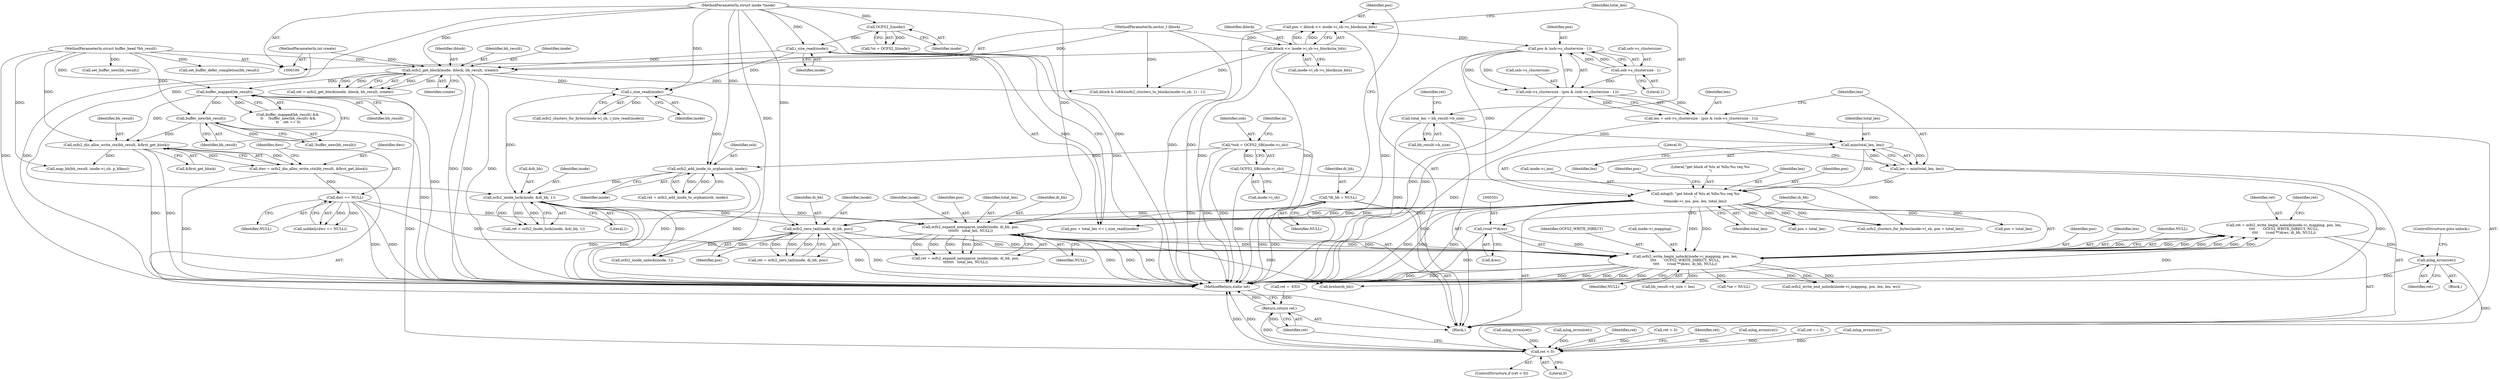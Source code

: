 digraph "1_linux_3e4c56d41eef5595035872a2ec5a483f42e8917f@API" {
"1000340" [label="(Call,ret = ocfs2_write_begin_nolock(inode->i_mapping, pos, len,\n\t\t\t\t       OCFS2_WRITE_DIRECT, NULL,\n\t\t\t\t       (void **)&wc, di_bh, NULL))"];
"1000342" [label="(Call,ocfs2_write_begin_nolock(inode->i_mapping, pos, len,\n\t\t\t\t       OCFS2_WRITE_DIRECT, NULL,\n\t\t\t\t       (void **)&wc, di_bh, NULL))"];
"1000326" [label="(Call,ocfs2_expand_nonsparse_inode(inode, di_bh, pos,\n\t\t\t\t\t\t\t   total_len, NULL))"];
"1000292" [label="(Call,ocfs2_inode_lock(inode, &di_bh, 1))"];
"1000265" [label="(Call,i_size_read(inode))"];
"1000205" [label="(Call,ocfs2_get_block(inode, iblock, bh_result, create))"];
"1000195" [label="(Call,i_size_read(inode))"];
"1000122" [label="(Call,OCFS2_I(inode))"];
"1000107" [label="(MethodParameterIn,struct inode *inode)"];
"1000141" [label="(Call,iblock << inode->i_sb->s_blocksize_bits)"];
"1000108" [label="(MethodParameterIn,sector_t iblock)"];
"1000109" [label="(MethodParameterIn,struct buffer_head *bh_result)"];
"1000110" [label="(MethodParameterIn,int create)"];
"1000274" [label="(Call,ocfs2_add_inode_to_orphan(osb, inode))"];
"1000113" [label="(Call,*osb = OCFS2_SB(inode->i_sb))"];
"1000115" [label="(Call,OCFS2_SB(inode->i_sb))"];
"1000134" [label="(Call,*di_bh = NULL)"];
"1000181" [label="(Call,mlog(0, \"get block of %lu at %llu:%u req %u\n\",\n\t\t\tinode->i_ino, pos, len, total_len))"];
"1000169" [label="(Call,pos & (osb->s_clustersize - 1))"];
"1000139" [label="(Call,pos = iblock << inode->i_sb->s_blocksize_bits)"];
"1000171" [label="(Call,osb->s_clustersize - 1)"];
"1000176" [label="(Call,len = min(total_len, len))"];
"1000178" [label="(Call,min(total_len, len))"];
"1000150" [label="(Call,total_len = bh_result->b_size)"];
"1000163" [label="(Call,len = osb->s_clustersize - (pos & (osb->s_clustersize - 1)))"];
"1000165" [label="(Call,osb->s_clustersize - (pos & (osb->s_clustersize - 1)))"];
"1000240" [label="(Call,dwc == NULL)"];
"1000232" [label="(Call,dwc = ocfs2_dio_alloc_write_ctx(bh_result, &first_get_block))"];
"1000234" [label="(Call,ocfs2_dio_alloc_write_ctx(bh_result, &first_get_block))"];
"1000217" [label="(Call,buffer_mapped(bh_result))"];
"1000221" [label="(Call,buffer_new(bh_result))"];
"1000319" [label="(Call,ocfs2_zero_tail(inode, di_bh, pos))"];
"1000350" [label="(Call,(void **)&wc)"];
"1000359" [label="(Call,mlog_errno(ret))"];
"1000485" [label="(Call,ret < 0)"];
"1000492" [label="(Return,return ret;)"];
"1000396" [label="(Call,map_bh(bh_result, inode->i_sb, p_blkno))"];
"1000484" [label="(ControlStructure,if (ret < 0))"];
"1000175" [label="(Literal,1)"];
"1000354" [label="(Identifier,di_bh)"];
"1000296" [label="(Literal,1)"];
"1000195" [label="(Call,i_size_read(inode))"];
"1000180" [label="(Identifier,len)"];
"1000272" [label="(Call,ret = ocfs2_add_inode_to_orphan(osb, inode))"];
"1000142" [label="(Identifier,iblock)"];
"1000481" [label="(Call,brelse(di_bh))"];
"1000282" [label="(Call,mlog_errno(ret))"];
"1000140" [label="(Identifier,pos)"];
"1000330" [label="(Identifier,total_len)"];
"1000235" [label="(Identifier,bh_result)"];
"1000123" [label="(Identifier,inode)"];
"1000300" [label="(Call,mlog_errno(ret))"];
"1000266" [label="(Identifier,inode)"];
"1000177" [label="(Identifier,len)"];
"1000258" [label="(Call,pos + total_len)"];
"1000150" [label="(Call,total_len = bh_result->b_size)"];
"1000478" [label="(Call,ocfs2_inode_unlock(inode, 1))"];
"1000411" [label="(Call,set_buffer_new(bh_result))"];
"1000317" [label="(Call,ret = ocfs2_zero_tail(inode, di_bh, pos))"];
"1000192" [label="(Call,pos + total_len)"];
"1000216" [label="(Call,buffer_mapped(bh_result) &&\n \t\t    !buffer_new(bh_result) &&\n \t\t    ret == 0)"];
"1000239" [label="(Call,unlikely(dwc == NULL))"];
"1000111" [label="(Block,)"];
"1000169" [label="(Call,pos & (osb->s_clustersize - 1))"];
"1000331" [label="(Identifier,NULL)"];
"1000413" [label="(Call,set_buffer_defer_completion(bh_result))"];
"1000340" [label="(Call,ret = ocfs2_write_begin_nolock(inode->i_mapping, pos, len,\n\t\t\t\t       OCFS2_WRITE_DIRECT, NULL,\n\t\t\t\t       (void **)&wc, di_bh, NULL))"];
"1000342" [label="(Call,ocfs2_write_begin_nolock(inode->i_mapping, pos, len,\n\t\t\t\t       OCFS2_WRITE_DIRECT, NULL,\n\t\t\t\t       (void **)&wc, di_bh, NULL))"];
"1000276" [label="(Identifier,inode)"];
"1000486" [label="(Identifier,ret)"];
"1000193" [label="(Identifier,pos)"];
"1000189" [label="(Identifier,total_len)"];
"1000241" [label="(Identifier,dwc)"];
"1000328" [label="(Identifier,di_bh)"];
"1000236" [label="(Call,&first_get_block)"];
"1000217" [label="(Call,buffer_mapped(bh_result))"];
"1000114" [label="(Identifier,osb)"];
"1000488" [label="(Call,ret = -EIO)"];
"1000166" [label="(Call,osb->s_clustersize)"];
"1000181" [label="(Call,mlog(0, \"get block of %lu at %llu:%u req %u\n\",\n\t\t\tinode->i_ino, pos, len, total_len))"];
"1000121" [label="(Identifier,oi)"];
"1000182" [label="(Literal,0)"];
"1000385" [label="(Call,iblock & (u64)(ocfs2_clusters_to_blocks(inode->i_sb, 1) - 1))"];
"1000350" [label="(Call,(void **)&wc)"];
"1000424" [label="(Call,*ue = NULL)"];
"1000320" [label="(Identifier,inode)"];
"1000141" [label="(Call,iblock << inode->i_sb->s_blocksize_bits)"];
"1000183" [label="(Literal,\"get block of %lu at %llu:%u req %u\n\")"];
"1000108" [label="(MethodParameterIn,sector_t iblock)"];
"1000242" [label="(Identifier,NULL)"];
"1000163" [label="(Call,len = osb->s_clustersize - (pos & (osb->s_clustersize - 1)))"];
"1000265" [label="(Call,i_size_read(inode))"];
"1000261" [label="(Call,ocfs2_clusters_for_bytes(inode->i_sb, i_size_read(inode)))"];
"1000203" [label="(Call,ret = ocfs2_get_block(inode, iblock, bh_result, create))"];
"1000346" [label="(Identifier,pos)"];
"1000135" [label="(Identifier,di_bh)"];
"1000176" [label="(Call,len = min(total_len, len))"];
"1000233" [label="(Identifier,dwc)"];
"1000232" [label="(Call,dwc = ocfs2_dio_alloc_write_ctx(bh_result, &first_get_block))"];
"1000469" [label="(Call,ret = 0)"];
"1000209" [label="(Identifier,create)"];
"1000275" [label="(Identifier,osb)"];
"1000240" [label="(Call,dwc == NULL)"];
"1000222" [label="(Identifier,bh_result)"];
"1000274" [label="(Call,ocfs2_add_inode_to_orphan(osb, inode))"];
"1000134" [label="(Call,*di_bh = NULL)"];
"1000220" [label="(Call,!buffer_new(bh_result))"];
"1000152" [label="(Call,bh_result->b_size)"];
"1000324" [label="(Call,ret = ocfs2_expand_nonsparse_inode(inode, di_bh, pos,\n\t\t\t\t\t\t\t   total_len, NULL))"];
"1000207" [label="(Identifier,iblock)"];
"1000489" [label="(Identifier,ret)"];
"1000341" [label="(Identifier,ret)"];
"1000116" [label="(Call,inode->i_sb)"];
"1000234" [label="(Call,ocfs2_dio_alloc_write_ctx(bh_result, &first_get_block))"];
"1000191" [label="(Call,pos + total_len <= i_size_read(inode))"];
"1000171" [label="(Call,osb->s_clustersize - 1)"];
"1000188" [label="(Identifier,len)"];
"1000352" [label="(Call,&wc)"];
"1000143" [label="(Call,inode->i_sb->s_blocksize_bits)"];
"1000327" [label="(Identifier,inode)"];
"1000337" [label="(Call,mlog_errno(ret))"];
"1000457" [label="(Call,ocfs2_write_end_nolock(inode->i_mapping, pos, len, len, wc))"];
"1000110" [label="(MethodParameterIn,int create)"];
"1000170" [label="(Identifier,pos)"];
"1000223" [label="(Call,ret == 0)"];
"1000113" [label="(Call,*osb = OCFS2_SB(inode->i_sb))"];
"1000151" [label="(Identifier,total_len)"];
"1000206" [label="(Identifier,inode)"];
"1000254" [label="(Call,ocfs2_clusters_for_bytes(inode->i_sb, pos + total_len))"];
"1000164" [label="(Identifier,len)"];
"1000347" [label="(Identifier,len)"];
"1000349" [label="(Identifier,NULL)"];
"1000493" [label="(Identifier,ret)"];
"1000357" [label="(Identifier,ret)"];
"1000165" [label="(Call,osb->s_clustersize - (pos & (osb->s_clustersize - 1)))"];
"1000107" [label="(MethodParameterIn,struct inode *inode)"];
"1000494" [label="(MethodReturn,static int)"];
"1000492" [label="(Return,return ret;)"];
"1000122" [label="(Call,OCFS2_I(inode))"];
"1000187" [label="(Identifier,pos)"];
"1000326" [label="(Call,ocfs2_expand_nonsparse_inode(inode, di_bh, pos,\n\t\t\t\t\t\t\t   total_len, NULL))"];
"1000196" [label="(Identifier,inode)"];
"1000329" [label="(Identifier,pos)"];
"1000248" [label="(Call,mlog_errno(ret))"];
"1000360" [label="(Identifier,ret)"];
"1000487" [label="(Literal,0)"];
"1000361" [label="(ControlStructure,goto unlock;)"];
"1000109" [label="(MethodParameterIn,struct buffer_head *bh_result)"];
"1000157" [label="(Identifier,ret)"];
"1000321" [label="(Identifier,di_bh)"];
"1000294" [label="(Call,&di_bh)"];
"1000348" [label="(Identifier,OCFS2_WRITE_DIRECT)"];
"1000115" [label="(Call,OCFS2_SB(inode->i_sb))"];
"1000136" [label="(Identifier,NULL)"];
"1000319" [label="(Call,ocfs2_zero_tail(inode, di_bh, pos))"];
"1000359" [label="(Call,mlog_errno(ret))"];
"1000358" [label="(Block,)"];
"1000355" [label="(Identifier,NULL)"];
"1000290" [label="(Call,ret = ocfs2_inode_lock(inode, &di_bh, 1))"];
"1000221" [label="(Call,buffer_new(bh_result))"];
"1000485" [label="(Call,ret < 0)"];
"1000184" [label="(Call,inode->i_ino)"];
"1000292" [label="(Call,ocfs2_inode_lock(inode, &di_bh, 1))"];
"1000178" [label="(Call,min(total_len, len))"];
"1000139" [label="(Call,pos = iblock << inode->i_sb->s_blocksize_bits)"];
"1000120" [label="(Call,*oi = OCFS2_I(inode))"];
"1000322" [label="(Identifier,pos)"];
"1000343" [label="(Call,inode->i_mapping)"];
"1000402" [label="(Call,bh_result->b_size = len)"];
"1000208" [label="(Identifier,bh_result)"];
"1000218" [label="(Identifier,bh_result)"];
"1000179" [label="(Identifier,total_len)"];
"1000205" [label="(Call,ocfs2_get_block(inode, iblock, bh_result, create))"];
"1000172" [label="(Call,osb->s_clustersize)"];
"1000293" [label="(Identifier,inode)"];
"1000340" -> "1000111"  [label="AST: "];
"1000340" -> "1000342"  [label="CFG: "];
"1000341" -> "1000340"  [label="AST: "];
"1000342" -> "1000340"  [label="AST: "];
"1000357" -> "1000340"  [label="CFG: "];
"1000340" -> "1000494"  [label="DDG: "];
"1000342" -> "1000340"  [label="DDG: "];
"1000342" -> "1000340"  [label="DDG: "];
"1000342" -> "1000340"  [label="DDG: "];
"1000342" -> "1000340"  [label="DDG: "];
"1000342" -> "1000340"  [label="DDG: "];
"1000342" -> "1000340"  [label="DDG: "];
"1000342" -> "1000340"  [label="DDG: "];
"1000340" -> "1000359"  [label="DDG: "];
"1000342" -> "1000355"  [label="CFG: "];
"1000343" -> "1000342"  [label="AST: "];
"1000346" -> "1000342"  [label="AST: "];
"1000347" -> "1000342"  [label="AST: "];
"1000348" -> "1000342"  [label="AST: "];
"1000349" -> "1000342"  [label="AST: "];
"1000350" -> "1000342"  [label="AST: "];
"1000354" -> "1000342"  [label="AST: "];
"1000355" -> "1000342"  [label="AST: "];
"1000342" -> "1000494"  [label="DDG: "];
"1000342" -> "1000494"  [label="DDG: "];
"1000342" -> "1000494"  [label="DDG: "];
"1000342" -> "1000494"  [label="DDG: "];
"1000342" -> "1000494"  [label="DDG: "];
"1000342" -> "1000494"  [label="DDG: "];
"1000326" -> "1000342"  [label="DDG: "];
"1000326" -> "1000342"  [label="DDG: "];
"1000326" -> "1000342"  [label="DDG: "];
"1000319" -> "1000342"  [label="DDG: "];
"1000319" -> "1000342"  [label="DDG: "];
"1000181" -> "1000342"  [label="DDG: "];
"1000181" -> "1000342"  [label="DDG: "];
"1000240" -> "1000342"  [label="DDG: "];
"1000350" -> "1000342"  [label="DDG: "];
"1000134" -> "1000342"  [label="DDG: "];
"1000342" -> "1000402"  [label="DDG: "];
"1000342" -> "1000424"  [label="DDG: "];
"1000342" -> "1000457"  [label="DDG: "];
"1000342" -> "1000457"  [label="DDG: "];
"1000342" -> "1000457"  [label="DDG: "];
"1000342" -> "1000481"  [label="DDG: "];
"1000326" -> "1000324"  [label="AST: "];
"1000326" -> "1000331"  [label="CFG: "];
"1000327" -> "1000326"  [label="AST: "];
"1000328" -> "1000326"  [label="AST: "];
"1000329" -> "1000326"  [label="AST: "];
"1000330" -> "1000326"  [label="AST: "];
"1000331" -> "1000326"  [label="AST: "];
"1000324" -> "1000326"  [label="CFG: "];
"1000326" -> "1000494"  [label="DDG: "];
"1000326" -> "1000494"  [label="DDG: "];
"1000326" -> "1000494"  [label="DDG: "];
"1000326" -> "1000324"  [label="DDG: "];
"1000326" -> "1000324"  [label="DDG: "];
"1000326" -> "1000324"  [label="DDG: "];
"1000326" -> "1000324"  [label="DDG: "];
"1000326" -> "1000324"  [label="DDG: "];
"1000292" -> "1000326"  [label="DDG: "];
"1000107" -> "1000326"  [label="DDG: "];
"1000134" -> "1000326"  [label="DDG: "];
"1000181" -> "1000326"  [label="DDG: "];
"1000181" -> "1000326"  [label="DDG: "];
"1000240" -> "1000326"  [label="DDG: "];
"1000326" -> "1000478"  [label="DDG: "];
"1000326" -> "1000481"  [label="DDG: "];
"1000292" -> "1000290"  [label="AST: "];
"1000292" -> "1000296"  [label="CFG: "];
"1000293" -> "1000292"  [label="AST: "];
"1000294" -> "1000292"  [label="AST: "];
"1000296" -> "1000292"  [label="AST: "];
"1000290" -> "1000292"  [label="CFG: "];
"1000292" -> "1000494"  [label="DDG: "];
"1000292" -> "1000494"  [label="DDG: "];
"1000292" -> "1000290"  [label="DDG: "];
"1000292" -> "1000290"  [label="DDG: "];
"1000292" -> "1000290"  [label="DDG: "];
"1000265" -> "1000292"  [label="DDG: "];
"1000274" -> "1000292"  [label="DDG: "];
"1000107" -> "1000292"  [label="DDG: "];
"1000292" -> "1000319"  [label="DDG: "];
"1000292" -> "1000478"  [label="DDG: "];
"1000265" -> "1000261"  [label="AST: "];
"1000265" -> "1000266"  [label="CFG: "];
"1000266" -> "1000265"  [label="AST: "];
"1000261" -> "1000265"  [label="CFG: "];
"1000265" -> "1000261"  [label="DDG: "];
"1000205" -> "1000265"  [label="DDG: "];
"1000195" -> "1000265"  [label="DDG: "];
"1000107" -> "1000265"  [label="DDG: "];
"1000265" -> "1000274"  [label="DDG: "];
"1000205" -> "1000203"  [label="AST: "];
"1000205" -> "1000209"  [label="CFG: "];
"1000206" -> "1000205"  [label="AST: "];
"1000207" -> "1000205"  [label="AST: "];
"1000208" -> "1000205"  [label="AST: "];
"1000209" -> "1000205"  [label="AST: "];
"1000203" -> "1000205"  [label="CFG: "];
"1000205" -> "1000494"  [label="DDG: "];
"1000205" -> "1000494"  [label="DDG: "];
"1000205" -> "1000494"  [label="DDG: "];
"1000205" -> "1000203"  [label="DDG: "];
"1000205" -> "1000203"  [label="DDG: "];
"1000205" -> "1000203"  [label="DDG: "];
"1000205" -> "1000203"  [label="DDG: "];
"1000195" -> "1000205"  [label="DDG: "];
"1000107" -> "1000205"  [label="DDG: "];
"1000141" -> "1000205"  [label="DDG: "];
"1000108" -> "1000205"  [label="DDG: "];
"1000109" -> "1000205"  [label="DDG: "];
"1000110" -> "1000205"  [label="DDG: "];
"1000205" -> "1000217"  [label="DDG: "];
"1000205" -> "1000385"  [label="DDG: "];
"1000195" -> "1000191"  [label="AST: "];
"1000195" -> "1000196"  [label="CFG: "];
"1000196" -> "1000195"  [label="AST: "];
"1000191" -> "1000195"  [label="CFG: "];
"1000195" -> "1000494"  [label="DDG: "];
"1000195" -> "1000191"  [label="DDG: "];
"1000122" -> "1000195"  [label="DDG: "];
"1000107" -> "1000195"  [label="DDG: "];
"1000122" -> "1000120"  [label="AST: "];
"1000122" -> "1000123"  [label="CFG: "];
"1000123" -> "1000122"  [label="AST: "];
"1000120" -> "1000122"  [label="CFG: "];
"1000122" -> "1000120"  [label="DDG: "];
"1000107" -> "1000122"  [label="DDG: "];
"1000107" -> "1000106"  [label="AST: "];
"1000107" -> "1000494"  [label="DDG: "];
"1000107" -> "1000274"  [label="DDG: "];
"1000107" -> "1000319"  [label="DDG: "];
"1000107" -> "1000478"  [label="DDG: "];
"1000141" -> "1000139"  [label="AST: "];
"1000141" -> "1000143"  [label="CFG: "];
"1000142" -> "1000141"  [label="AST: "];
"1000143" -> "1000141"  [label="AST: "];
"1000139" -> "1000141"  [label="CFG: "];
"1000141" -> "1000494"  [label="DDG: "];
"1000141" -> "1000494"  [label="DDG: "];
"1000141" -> "1000139"  [label="DDG: "];
"1000141" -> "1000139"  [label="DDG: "];
"1000108" -> "1000141"  [label="DDG: "];
"1000141" -> "1000385"  [label="DDG: "];
"1000108" -> "1000106"  [label="AST: "];
"1000108" -> "1000494"  [label="DDG: "];
"1000108" -> "1000385"  [label="DDG: "];
"1000109" -> "1000106"  [label="AST: "];
"1000109" -> "1000494"  [label="DDG: "];
"1000109" -> "1000217"  [label="DDG: "];
"1000109" -> "1000221"  [label="DDG: "];
"1000109" -> "1000234"  [label="DDG: "];
"1000109" -> "1000396"  [label="DDG: "];
"1000109" -> "1000411"  [label="DDG: "];
"1000109" -> "1000413"  [label="DDG: "];
"1000110" -> "1000106"  [label="AST: "];
"1000110" -> "1000494"  [label="DDG: "];
"1000274" -> "1000272"  [label="AST: "];
"1000274" -> "1000276"  [label="CFG: "];
"1000275" -> "1000274"  [label="AST: "];
"1000276" -> "1000274"  [label="AST: "];
"1000272" -> "1000274"  [label="CFG: "];
"1000274" -> "1000494"  [label="DDG: "];
"1000274" -> "1000494"  [label="DDG: "];
"1000274" -> "1000272"  [label="DDG: "];
"1000274" -> "1000272"  [label="DDG: "];
"1000113" -> "1000274"  [label="DDG: "];
"1000113" -> "1000111"  [label="AST: "];
"1000113" -> "1000115"  [label="CFG: "];
"1000114" -> "1000113"  [label="AST: "];
"1000115" -> "1000113"  [label="AST: "];
"1000121" -> "1000113"  [label="CFG: "];
"1000113" -> "1000494"  [label="DDG: "];
"1000113" -> "1000494"  [label="DDG: "];
"1000115" -> "1000113"  [label="DDG: "];
"1000115" -> "1000116"  [label="CFG: "];
"1000116" -> "1000115"  [label="AST: "];
"1000115" -> "1000494"  [label="DDG: "];
"1000115" -> "1000254"  [label="DDG: "];
"1000134" -> "1000111"  [label="AST: "];
"1000134" -> "1000136"  [label="CFG: "];
"1000135" -> "1000134"  [label="AST: "];
"1000136" -> "1000134"  [label="AST: "];
"1000140" -> "1000134"  [label="CFG: "];
"1000134" -> "1000494"  [label="DDG: "];
"1000134" -> "1000494"  [label="DDG: "];
"1000134" -> "1000319"  [label="DDG: "];
"1000181" -> "1000111"  [label="AST: "];
"1000181" -> "1000189"  [label="CFG: "];
"1000182" -> "1000181"  [label="AST: "];
"1000183" -> "1000181"  [label="AST: "];
"1000184" -> "1000181"  [label="AST: "];
"1000187" -> "1000181"  [label="AST: "];
"1000188" -> "1000181"  [label="AST: "];
"1000189" -> "1000181"  [label="AST: "];
"1000193" -> "1000181"  [label="CFG: "];
"1000181" -> "1000494"  [label="DDG: "];
"1000181" -> "1000494"  [label="DDG: "];
"1000181" -> "1000494"  [label="DDG: "];
"1000169" -> "1000181"  [label="DDG: "];
"1000176" -> "1000181"  [label="DDG: "];
"1000178" -> "1000181"  [label="DDG: "];
"1000181" -> "1000191"  [label="DDG: "];
"1000181" -> "1000191"  [label="DDG: "];
"1000181" -> "1000192"  [label="DDG: "];
"1000181" -> "1000192"  [label="DDG: "];
"1000181" -> "1000254"  [label="DDG: "];
"1000181" -> "1000254"  [label="DDG: "];
"1000181" -> "1000258"  [label="DDG: "];
"1000181" -> "1000258"  [label="DDG: "];
"1000181" -> "1000319"  [label="DDG: "];
"1000169" -> "1000165"  [label="AST: "];
"1000169" -> "1000171"  [label="CFG: "];
"1000170" -> "1000169"  [label="AST: "];
"1000171" -> "1000169"  [label="AST: "];
"1000165" -> "1000169"  [label="CFG: "];
"1000169" -> "1000494"  [label="DDG: "];
"1000169" -> "1000165"  [label="DDG: "];
"1000169" -> "1000165"  [label="DDG: "];
"1000139" -> "1000169"  [label="DDG: "];
"1000171" -> "1000169"  [label="DDG: "];
"1000171" -> "1000169"  [label="DDG: "];
"1000139" -> "1000111"  [label="AST: "];
"1000140" -> "1000139"  [label="AST: "];
"1000151" -> "1000139"  [label="CFG: "];
"1000139" -> "1000494"  [label="DDG: "];
"1000171" -> "1000175"  [label="CFG: "];
"1000172" -> "1000171"  [label="AST: "];
"1000175" -> "1000171"  [label="AST: "];
"1000171" -> "1000165"  [label="DDG: "];
"1000176" -> "1000111"  [label="AST: "];
"1000176" -> "1000178"  [label="CFG: "];
"1000177" -> "1000176"  [label="AST: "];
"1000178" -> "1000176"  [label="AST: "];
"1000182" -> "1000176"  [label="CFG: "];
"1000176" -> "1000494"  [label="DDG: "];
"1000178" -> "1000176"  [label="DDG: "];
"1000178" -> "1000176"  [label="DDG: "];
"1000178" -> "1000180"  [label="CFG: "];
"1000179" -> "1000178"  [label="AST: "];
"1000180" -> "1000178"  [label="AST: "];
"1000150" -> "1000178"  [label="DDG: "];
"1000163" -> "1000178"  [label="DDG: "];
"1000150" -> "1000111"  [label="AST: "];
"1000150" -> "1000152"  [label="CFG: "];
"1000151" -> "1000150"  [label="AST: "];
"1000152" -> "1000150"  [label="AST: "];
"1000157" -> "1000150"  [label="CFG: "];
"1000150" -> "1000494"  [label="DDG: "];
"1000163" -> "1000111"  [label="AST: "];
"1000163" -> "1000165"  [label="CFG: "];
"1000164" -> "1000163"  [label="AST: "];
"1000165" -> "1000163"  [label="AST: "];
"1000177" -> "1000163"  [label="CFG: "];
"1000163" -> "1000494"  [label="DDG: "];
"1000165" -> "1000163"  [label="DDG: "];
"1000165" -> "1000163"  [label="DDG: "];
"1000166" -> "1000165"  [label="AST: "];
"1000165" -> "1000494"  [label="DDG: "];
"1000165" -> "1000494"  [label="DDG: "];
"1000240" -> "1000239"  [label="AST: "];
"1000240" -> "1000242"  [label="CFG: "];
"1000241" -> "1000240"  [label="AST: "];
"1000242" -> "1000240"  [label="AST: "];
"1000239" -> "1000240"  [label="CFG: "];
"1000240" -> "1000494"  [label="DDG: "];
"1000240" -> "1000494"  [label="DDG: "];
"1000240" -> "1000239"  [label="DDG: "];
"1000240" -> "1000239"  [label="DDG: "];
"1000232" -> "1000240"  [label="DDG: "];
"1000232" -> "1000111"  [label="AST: "];
"1000232" -> "1000234"  [label="CFG: "];
"1000233" -> "1000232"  [label="AST: "];
"1000234" -> "1000232"  [label="AST: "];
"1000241" -> "1000232"  [label="CFG: "];
"1000232" -> "1000494"  [label="DDG: "];
"1000234" -> "1000232"  [label="DDG: "];
"1000234" -> "1000232"  [label="DDG: "];
"1000234" -> "1000236"  [label="CFG: "];
"1000235" -> "1000234"  [label="AST: "];
"1000236" -> "1000234"  [label="AST: "];
"1000234" -> "1000494"  [label="DDG: "];
"1000234" -> "1000494"  [label="DDG: "];
"1000217" -> "1000234"  [label="DDG: "];
"1000221" -> "1000234"  [label="DDG: "];
"1000234" -> "1000396"  [label="DDG: "];
"1000217" -> "1000216"  [label="AST: "];
"1000217" -> "1000218"  [label="CFG: "];
"1000218" -> "1000217"  [label="AST: "];
"1000222" -> "1000217"  [label="CFG: "];
"1000216" -> "1000217"  [label="CFG: "];
"1000217" -> "1000494"  [label="DDG: "];
"1000217" -> "1000216"  [label="DDG: "];
"1000217" -> "1000221"  [label="DDG: "];
"1000221" -> "1000220"  [label="AST: "];
"1000221" -> "1000222"  [label="CFG: "];
"1000222" -> "1000221"  [label="AST: "];
"1000220" -> "1000221"  [label="CFG: "];
"1000221" -> "1000494"  [label="DDG: "];
"1000221" -> "1000220"  [label="DDG: "];
"1000319" -> "1000317"  [label="AST: "];
"1000319" -> "1000322"  [label="CFG: "];
"1000320" -> "1000319"  [label="AST: "];
"1000321" -> "1000319"  [label="AST: "];
"1000322" -> "1000319"  [label="AST: "];
"1000317" -> "1000319"  [label="CFG: "];
"1000319" -> "1000494"  [label="DDG: "];
"1000319" -> "1000317"  [label="DDG: "];
"1000319" -> "1000317"  [label="DDG: "];
"1000319" -> "1000317"  [label="DDG: "];
"1000319" -> "1000478"  [label="DDG: "];
"1000319" -> "1000481"  [label="DDG: "];
"1000350" -> "1000352"  [label="CFG: "];
"1000351" -> "1000350"  [label="AST: "];
"1000352" -> "1000350"  [label="AST: "];
"1000354" -> "1000350"  [label="CFG: "];
"1000350" -> "1000494"  [label="DDG: "];
"1000359" -> "1000358"  [label="AST: "];
"1000359" -> "1000360"  [label="CFG: "];
"1000360" -> "1000359"  [label="AST: "];
"1000361" -> "1000359"  [label="CFG: "];
"1000359" -> "1000494"  [label="DDG: "];
"1000359" -> "1000485"  [label="DDG: "];
"1000485" -> "1000484"  [label="AST: "];
"1000485" -> "1000487"  [label="CFG: "];
"1000486" -> "1000485"  [label="AST: "];
"1000487" -> "1000485"  [label="AST: "];
"1000489" -> "1000485"  [label="CFG: "];
"1000493" -> "1000485"  [label="CFG: "];
"1000485" -> "1000494"  [label="DDG: "];
"1000485" -> "1000494"  [label="DDG: "];
"1000300" -> "1000485"  [label="DDG: "];
"1000337" -> "1000485"  [label="DDG: "];
"1000248" -> "1000485"  [label="DDG: "];
"1000282" -> "1000485"  [label="DDG: "];
"1000469" -> "1000485"  [label="DDG: "];
"1000223" -> "1000485"  [label="DDG: "];
"1000203" -> "1000485"  [label="DDG: "];
"1000485" -> "1000492"  [label="DDG: "];
"1000492" -> "1000111"  [label="AST: "];
"1000492" -> "1000493"  [label="CFG: "];
"1000493" -> "1000492"  [label="AST: "];
"1000494" -> "1000492"  [label="CFG: "];
"1000492" -> "1000494"  [label="DDG: "];
"1000493" -> "1000492"  [label="DDG: "];
"1000488" -> "1000492"  [label="DDG: "];
}
